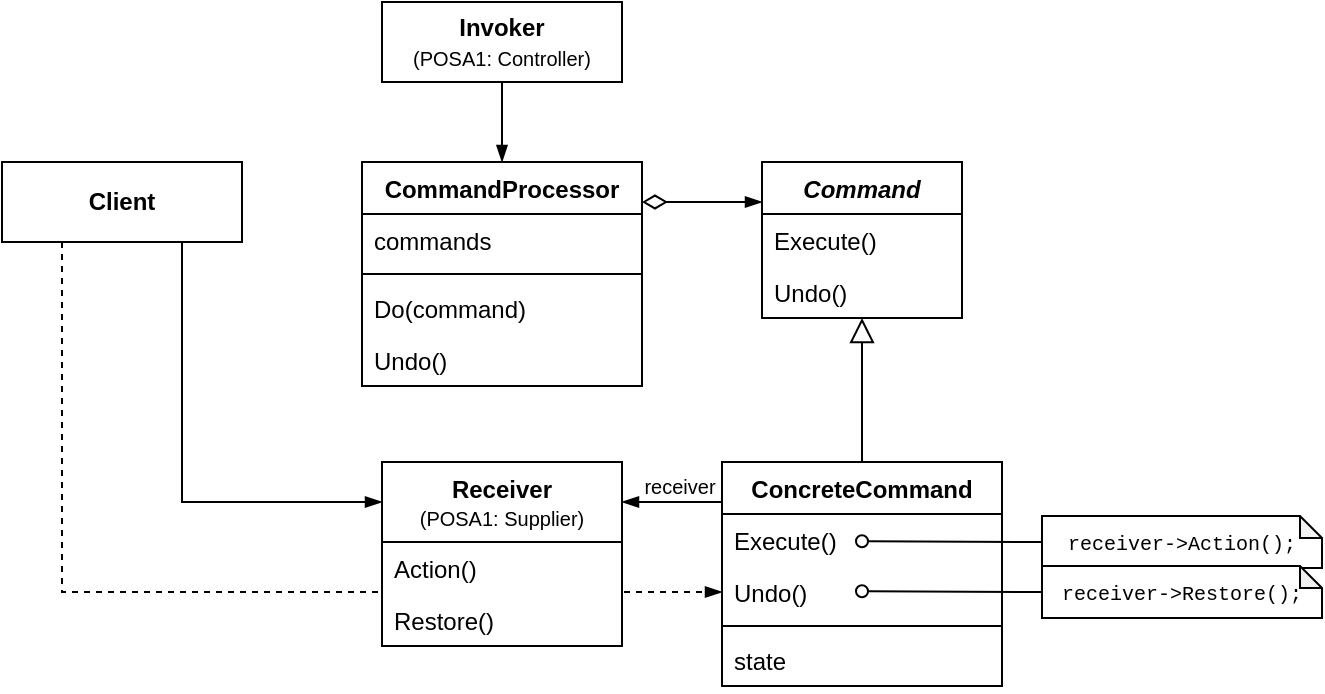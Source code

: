 <mxfile version="22.1.2" type="device">
  <diagram name="Page-1" id="FeZ3v-MQN-1dSdujgbyW">
    <mxGraphModel dx="705" dy="1498" grid="1" gridSize="10" guides="1" tooltips="1" connect="1" arrows="1" fold="0" page="1" pageScale="1" pageWidth="827" pageHeight="1169" math="0" shadow="0">
      <root>
        <mxCell id="0" />
        <mxCell id="1" parent="0" />
        <mxCell id="8gvrBVobbRTJL_wqkL-d-24" style="edgeStyle=orthogonalEdgeStyle;rounded=0;orthogonalLoop=1;jettySize=auto;html=1;exitX=0.25;exitY=1;exitDx=0;exitDy=0;entryX=0;entryY=0.5;entryDx=0;entryDy=0;endArrow=blockThin;endFill=1;dashed=1;" parent="1" source="8gvrBVobbRTJL_wqkL-d-1" target="8gvrBVobbRTJL_wqkL-d-18" edge="1">
          <mxGeometry relative="1" as="geometry">
            <mxPoint x="159.58" y="552" as="sourcePoint" />
            <mxPoint x="159.58" y="592" as="targetPoint" />
          </mxGeometry>
        </mxCell>
        <mxCell id="8gvrBVobbRTJL_wqkL-d-30" value="" style="rounded=0;whiteSpace=wrap;html=1;strokeColor=none;" parent="1" vertex="1">
          <mxGeometry x="270" y="640" width="120" height="30" as="geometry" />
        </mxCell>
        <mxCell id="8gvrBVobbRTJL_wqkL-d-1" value="Client" style="rounded=0;whiteSpace=wrap;html=1;fontStyle=1" parent="1" vertex="1">
          <mxGeometry x="80" y="440" width="120" height="40" as="geometry" />
        </mxCell>
        <mxCell id="8gvrBVobbRTJL_wqkL-d-21" style="edgeStyle=orthogonalEdgeStyle;rounded=0;orthogonalLoop=1;jettySize=auto;html=1;exitX=0.5;exitY=1;exitDx=0;exitDy=0;entryX=0.5;entryY=0;entryDx=0;entryDy=0;endArrow=blockThin;endFill=1;" parent="1" source="8gvrBVobbRTJL_wqkL-d-2" target="8gvrBVobbRTJL_wqkL-d-4" edge="1">
          <mxGeometry relative="1" as="geometry" />
        </mxCell>
        <mxCell id="8gvrBVobbRTJL_wqkL-d-2" value="Invoker&lt;br&gt;&lt;span style=&quot;font-weight: normal;&quot;&gt;&lt;font style=&quot;font-size: 10px;&quot;&gt;(POSA1: Controller)&lt;/font&gt;&lt;/span&gt;" style="rounded=0;whiteSpace=wrap;html=1;fontStyle=1" parent="1" vertex="1">
          <mxGeometry x="270" y="360" width="120" height="40" as="geometry" />
        </mxCell>
        <mxCell id="8gvrBVobbRTJL_wqkL-d-4" value="CommandProcessor" style="swimlane;fontStyle=1;align=center;verticalAlign=top;childLayout=stackLayout;horizontal=1;startSize=26;horizontalStack=0;resizeParent=1;resizeParentMax=0;resizeLast=0;collapsible=1;marginBottom=0;whiteSpace=wrap;html=1;" parent="1" vertex="1">
          <mxGeometry x="260" y="440" width="140" height="112" as="geometry" />
        </mxCell>
        <mxCell id="8gvrBVobbRTJL_wqkL-d-5" value="commands" style="text;strokeColor=none;fillColor=none;align=left;verticalAlign=top;spacingLeft=4;spacingRight=4;overflow=hidden;rotatable=0;points=[[0,0.5],[1,0.5]];portConstraint=eastwest;whiteSpace=wrap;html=1;" parent="8gvrBVobbRTJL_wqkL-d-4" vertex="1">
          <mxGeometry y="26" width="140" height="26" as="geometry" />
        </mxCell>
        <mxCell id="8gvrBVobbRTJL_wqkL-d-6" value="" style="line;strokeWidth=1;fillColor=none;align=left;verticalAlign=middle;spacingTop=-1;spacingLeft=3;spacingRight=3;rotatable=0;labelPosition=right;points=[];portConstraint=eastwest;strokeColor=inherit;" parent="8gvrBVobbRTJL_wqkL-d-4" vertex="1">
          <mxGeometry y="52" width="140" height="8" as="geometry" />
        </mxCell>
        <mxCell id="8gvrBVobbRTJL_wqkL-d-7" value="Do(command)" style="text;strokeColor=none;fillColor=none;align=left;verticalAlign=top;spacingLeft=4;spacingRight=4;overflow=hidden;rotatable=0;points=[[0,0.5],[1,0.5]];portConstraint=eastwest;whiteSpace=wrap;html=1;" parent="8gvrBVobbRTJL_wqkL-d-4" vertex="1">
          <mxGeometry y="60" width="140" height="26" as="geometry" />
        </mxCell>
        <mxCell id="8gvrBVobbRTJL_wqkL-d-8" value="Undo()" style="text;strokeColor=none;fillColor=none;align=left;verticalAlign=top;spacingLeft=4;spacingRight=4;overflow=hidden;rotatable=0;points=[[0,0.5],[1,0.5]];portConstraint=eastwest;whiteSpace=wrap;html=1;" parent="8gvrBVobbRTJL_wqkL-d-4" vertex="1">
          <mxGeometry y="86" width="140" height="26" as="geometry" />
        </mxCell>
        <mxCell id="8gvrBVobbRTJL_wqkL-d-11" value="&lt;i&gt;Command&lt;/i&gt;" style="swimlane;fontStyle=1;align=center;verticalAlign=top;childLayout=stackLayout;horizontal=1;startSize=26;horizontalStack=0;resizeParent=1;resizeParentMax=0;resizeLast=0;collapsible=1;marginBottom=0;whiteSpace=wrap;html=1;" parent="1" vertex="1">
          <mxGeometry x="460" y="440" width="100" height="78" as="geometry" />
        </mxCell>
        <mxCell id="8gvrBVobbRTJL_wqkL-d-14" value="Execute()" style="text;strokeColor=none;fillColor=none;align=left;verticalAlign=top;spacingLeft=4;spacingRight=4;overflow=hidden;rotatable=0;points=[[0,0.5],[1,0.5]];portConstraint=eastwest;whiteSpace=wrap;html=1;" parent="8gvrBVobbRTJL_wqkL-d-11" vertex="1">
          <mxGeometry y="26" width="100" height="26" as="geometry" />
        </mxCell>
        <mxCell id="8gvrBVobbRTJL_wqkL-d-15" value="Undo()" style="text;strokeColor=none;fillColor=none;align=left;verticalAlign=top;spacingLeft=4;spacingRight=4;overflow=hidden;rotatable=0;points=[[0,0.5],[1,0.5]];portConstraint=eastwest;whiteSpace=wrap;html=1;" parent="8gvrBVobbRTJL_wqkL-d-11" vertex="1">
          <mxGeometry y="52" width="100" height="26" as="geometry" />
        </mxCell>
        <mxCell id="8gvrBVobbRTJL_wqkL-d-20" style="edgeStyle=orthogonalEdgeStyle;rounded=0;orthogonalLoop=1;jettySize=auto;html=1;exitX=0.5;exitY=0;exitDx=0;exitDy=0;endArrow=block;endFill=0;endSize=10;" parent="1" source="8gvrBVobbRTJL_wqkL-d-16" target="8gvrBVobbRTJL_wqkL-d-11" edge="1">
          <mxGeometry relative="1" as="geometry" />
        </mxCell>
        <mxCell id="8gvrBVobbRTJL_wqkL-d-16" value="ConcreteCommand" style="swimlane;fontStyle=1;align=center;verticalAlign=top;childLayout=stackLayout;horizontal=1;startSize=26;horizontalStack=0;resizeParent=1;resizeParentMax=0;resizeLast=0;collapsible=1;marginBottom=0;whiteSpace=wrap;html=1;" parent="1" vertex="1">
          <mxGeometry x="440" y="590" width="140" height="112" as="geometry" />
        </mxCell>
        <mxCell id="8gvrBVobbRTJL_wqkL-d-17" value="Execute()" style="text;strokeColor=none;fillColor=none;align=left;verticalAlign=top;spacingLeft=4;spacingRight=4;overflow=hidden;rotatable=0;points=[[0,0.5],[1,0.5]];portConstraint=eastwest;whiteSpace=wrap;html=1;" parent="8gvrBVobbRTJL_wqkL-d-16" vertex="1">
          <mxGeometry y="26" width="140" height="26" as="geometry" />
        </mxCell>
        <mxCell id="8gvrBVobbRTJL_wqkL-d-18" value="Undo()" style="text;strokeColor=none;fillColor=none;align=left;verticalAlign=top;spacingLeft=4;spacingRight=4;overflow=hidden;rotatable=0;points=[[0,0.5],[1,0.5]];portConstraint=eastwest;whiteSpace=wrap;html=1;" parent="8gvrBVobbRTJL_wqkL-d-16" vertex="1">
          <mxGeometry y="52" width="140" height="26" as="geometry" />
        </mxCell>
        <mxCell id="8gvrBVobbRTJL_wqkL-d-33" value="" style="line;strokeWidth=1;fillColor=none;align=left;verticalAlign=middle;spacingTop=-1;spacingLeft=3;spacingRight=3;rotatable=0;labelPosition=right;points=[];portConstraint=eastwest;strokeColor=inherit;" parent="8gvrBVobbRTJL_wqkL-d-16" vertex="1">
          <mxGeometry y="78" width="140" height="8" as="geometry" />
        </mxCell>
        <mxCell id="8gvrBVobbRTJL_wqkL-d-31" value="state" style="text;strokeColor=none;fillColor=none;align=left;verticalAlign=top;spacingLeft=4;spacingRight=4;overflow=hidden;rotatable=0;points=[[0,0.5],[1,0.5]];portConstraint=eastwest;whiteSpace=wrap;html=1;" parent="8gvrBVobbRTJL_wqkL-d-16" vertex="1">
          <mxGeometry y="86" width="140" height="26" as="geometry" />
        </mxCell>
        <mxCell id="8gvrBVobbRTJL_wqkL-d-23" style="rounded=0;orthogonalLoop=1;jettySize=auto;html=1;endArrow=blockThin;endFill=1;startArrow=diamondThin;startFill=0;startSize=10;" parent="1" edge="1">
          <mxGeometry relative="1" as="geometry">
            <mxPoint x="400" y="460" as="sourcePoint" />
            <mxPoint x="460" y="460" as="targetPoint" />
          </mxGeometry>
        </mxCell>
        <mxCell id="8gvrBVobbRTJL_wqkL-d-25" style="edgeStyle=orthogonalEdgeStyle;rounded=0;orthogonalLoop=1;jettySize=auto;html=1;exitX=0.75;exitY=1;exitDx=0;exitDy=0;endArrow=blockThin;endFill=1;" parent="1" source="8gvrBVobbRTJL_wqkL-d-1" edge="1">
          <mxGeometry relative="1" as="geometry">
            <mxPoint x="140" y="490" as="sourcePoint" />
            <mxPoint x="270" y="610" as="targetPoint" />
            <Array as="points">
              <mxPoint x="170" y="610" />
            </Array>
          </mxGeometry>
        </mxCell>
        <mxCell id="8gvrBVobbRTJL_wqkL-d-26" value="Receiver&lt;br style=&quot;border-color: var(--border-color);&quot;&gt;&lt;font style=&quot;border-color: var(--border-color); font-size: 10px; font-weight: normal;&quot;&gt;(POSA1: Supplier)&lt;/font&gt;" style="swimlane;fontStyle=1;align=center;verticalAlign=top;childLayout=stackLayout;horizontal=1;startSize=40;horizontalStack=0;resizeParent=1;resizeParentMax=0;resizeLast=0;collapsible=1;marginBottom=0;whiteSpace=wrap;html=1;fillColor=default;" parent="1" vertex="1">
          <mxGeometry x="270" y="590" width="120" height="92" as="geometry" />
        </mxCell>
        <mxCell id="8gvrBVobbRTJL_wqkL-d-27" value="Action()" style="text;strokeColor=none;fillColor=none;align=left;verticalAlign=top;spacingLeft=4;spacingRight=4;overflow=hidden;rotatable=0;points=[[0,0.5],[1,0.5]];portConstraint=eastwest;whiteSpace=wrap;html=1;" parent="8gvrBVobbRTJL_wqkL-d-26" vertex="1">
          <mxGeometry y="40" width="120" height="26" as="geometry" />
        </mxCell>
        <mxCell id="8gvrBVobbRTJL_wqkL-d-28" value="Restore()" style="text;strokeColor=none;fillColor=none;align=left;verticalAlign=top;spacingLeft=4;spacingRight=4;overflow=hidden;rotatable=0;points=[[0,0.5],[1,0.5]];portConstraint=eastwest;whiteSpace=wrap;html=1;" parent="8gvrBVobbRTJL_wqkL-d-26" vertex="1">
          <mxGeometry y="66" width="120" height="26" as="geometry" />
        </mxCell>
        <mxCell id="8gvrBVobbRTJL_wqkL-d-29" style="rounded=0;orthogonalLoop=1;jettySize=auto;html=1;endArrow=blockThin;endFill=1;" parent="1" edge="1">
          <mxGeometry relative="1" as="geometry">
            <mxPoint x="440" y="610" as="sourcePoint" />
            <mxPoint x="390" y="610" as="targetPoint" />
          </mxGeometry>
        </mxCell>
        <mxCell id="8gvrBVobbRTJL_wqkL-d-34" value="&lt;font style=&quot;font-size: 10px;&quot;&gt;receiver&lt;/font&gt;" style="text;html=1;strokeColor=none;fillColor=none;align=center;verticalAlign=middle;whiteSpace=wrap;rounded=0;" parent="1" vertex="1">
          <mxGeometry x="389" y="587" width="60" height="30" as="geometry" />
        </mxCell>
        <mxCell id="8gvrBVobbRTJL_wqkL-d-35" value="&lt;font style=&quot;font-size: 10px;&quot; face=&quot;Courier New&quot;&gt;receiver-&amp;gt;Action();&lt;/font&gt;" style="shape=note;whiteSpace=wrap;html=1;backgroundOutline=1;darkOpacity=0.05;size=11;" parent="1" vertex="1">
          <mxGeometry x="600" y="617" width="140" height="26" as="geometry" />
        </mxCell>
        <mxCell id="8gvrBVobbRTJL_wqkL-d-36" style="rounded=0;orthogonalLoop=1;jettySize=auto;html=1;exitX=0;exitY=0.5;exitDx=0;exitDy=0;exitPerimeter=0;entryX=0.5;entryY=0.679;entryDx=0;entryDy=0;entryPerimeter=0;endArrow=oval;endFill=0;" parent="1" source="8gvrBVobbRTJL_wqkL-d-35" edge="1">
          <mxGeometry relative="1" as="geometry">
            <mxPoint x="510" y="629.654" as="targetPoint" />
          </mxGeometry>
        </mxCell>
        <mxCell id="8gvrBVobbRTJL_wqkL-d-37" value="&lt;font style=&quot;font-size: 10px;&quot; face=&quot;Courier New&quot;&gt;receiver-&amp;gt;Restore();&lt;/font&gt;" style="shape=note;whiteSpace=wrap;html=1;backgroundOutline=1;darkOpacity=0.05;size=11;" parent="1" vertex="1">
          <mxGeometry x="600" y="642" width="140" height="26" as="geometry" />
        </mxCell>
        <mxCell id="8gvrBVobbRTJL_wqkL-d-38" style="rounded=0;orthogonalLoop=1;jettySize=auto;html=1;exitX=0;exitY=0.5;exitDx=0;exitDy=0;exitPerimeter=0;entryX=0.5;entryY=0.679;entryDx=0;entryDy=0;entryPerimeter=0;endArrow=oval;endFill=0;" parent="1" source="8gvrBVobbRTJL_wqkL-d-37" edge="1">
          <mxGeometry relative="1" as="geometry">
            <mxPoint x="510" y="654.654" as="targetPoint" />
          </mxGeometry>
        </mxCell>
      </root>
    </mxGraphModel>
  </diagram>
</mxfile>
